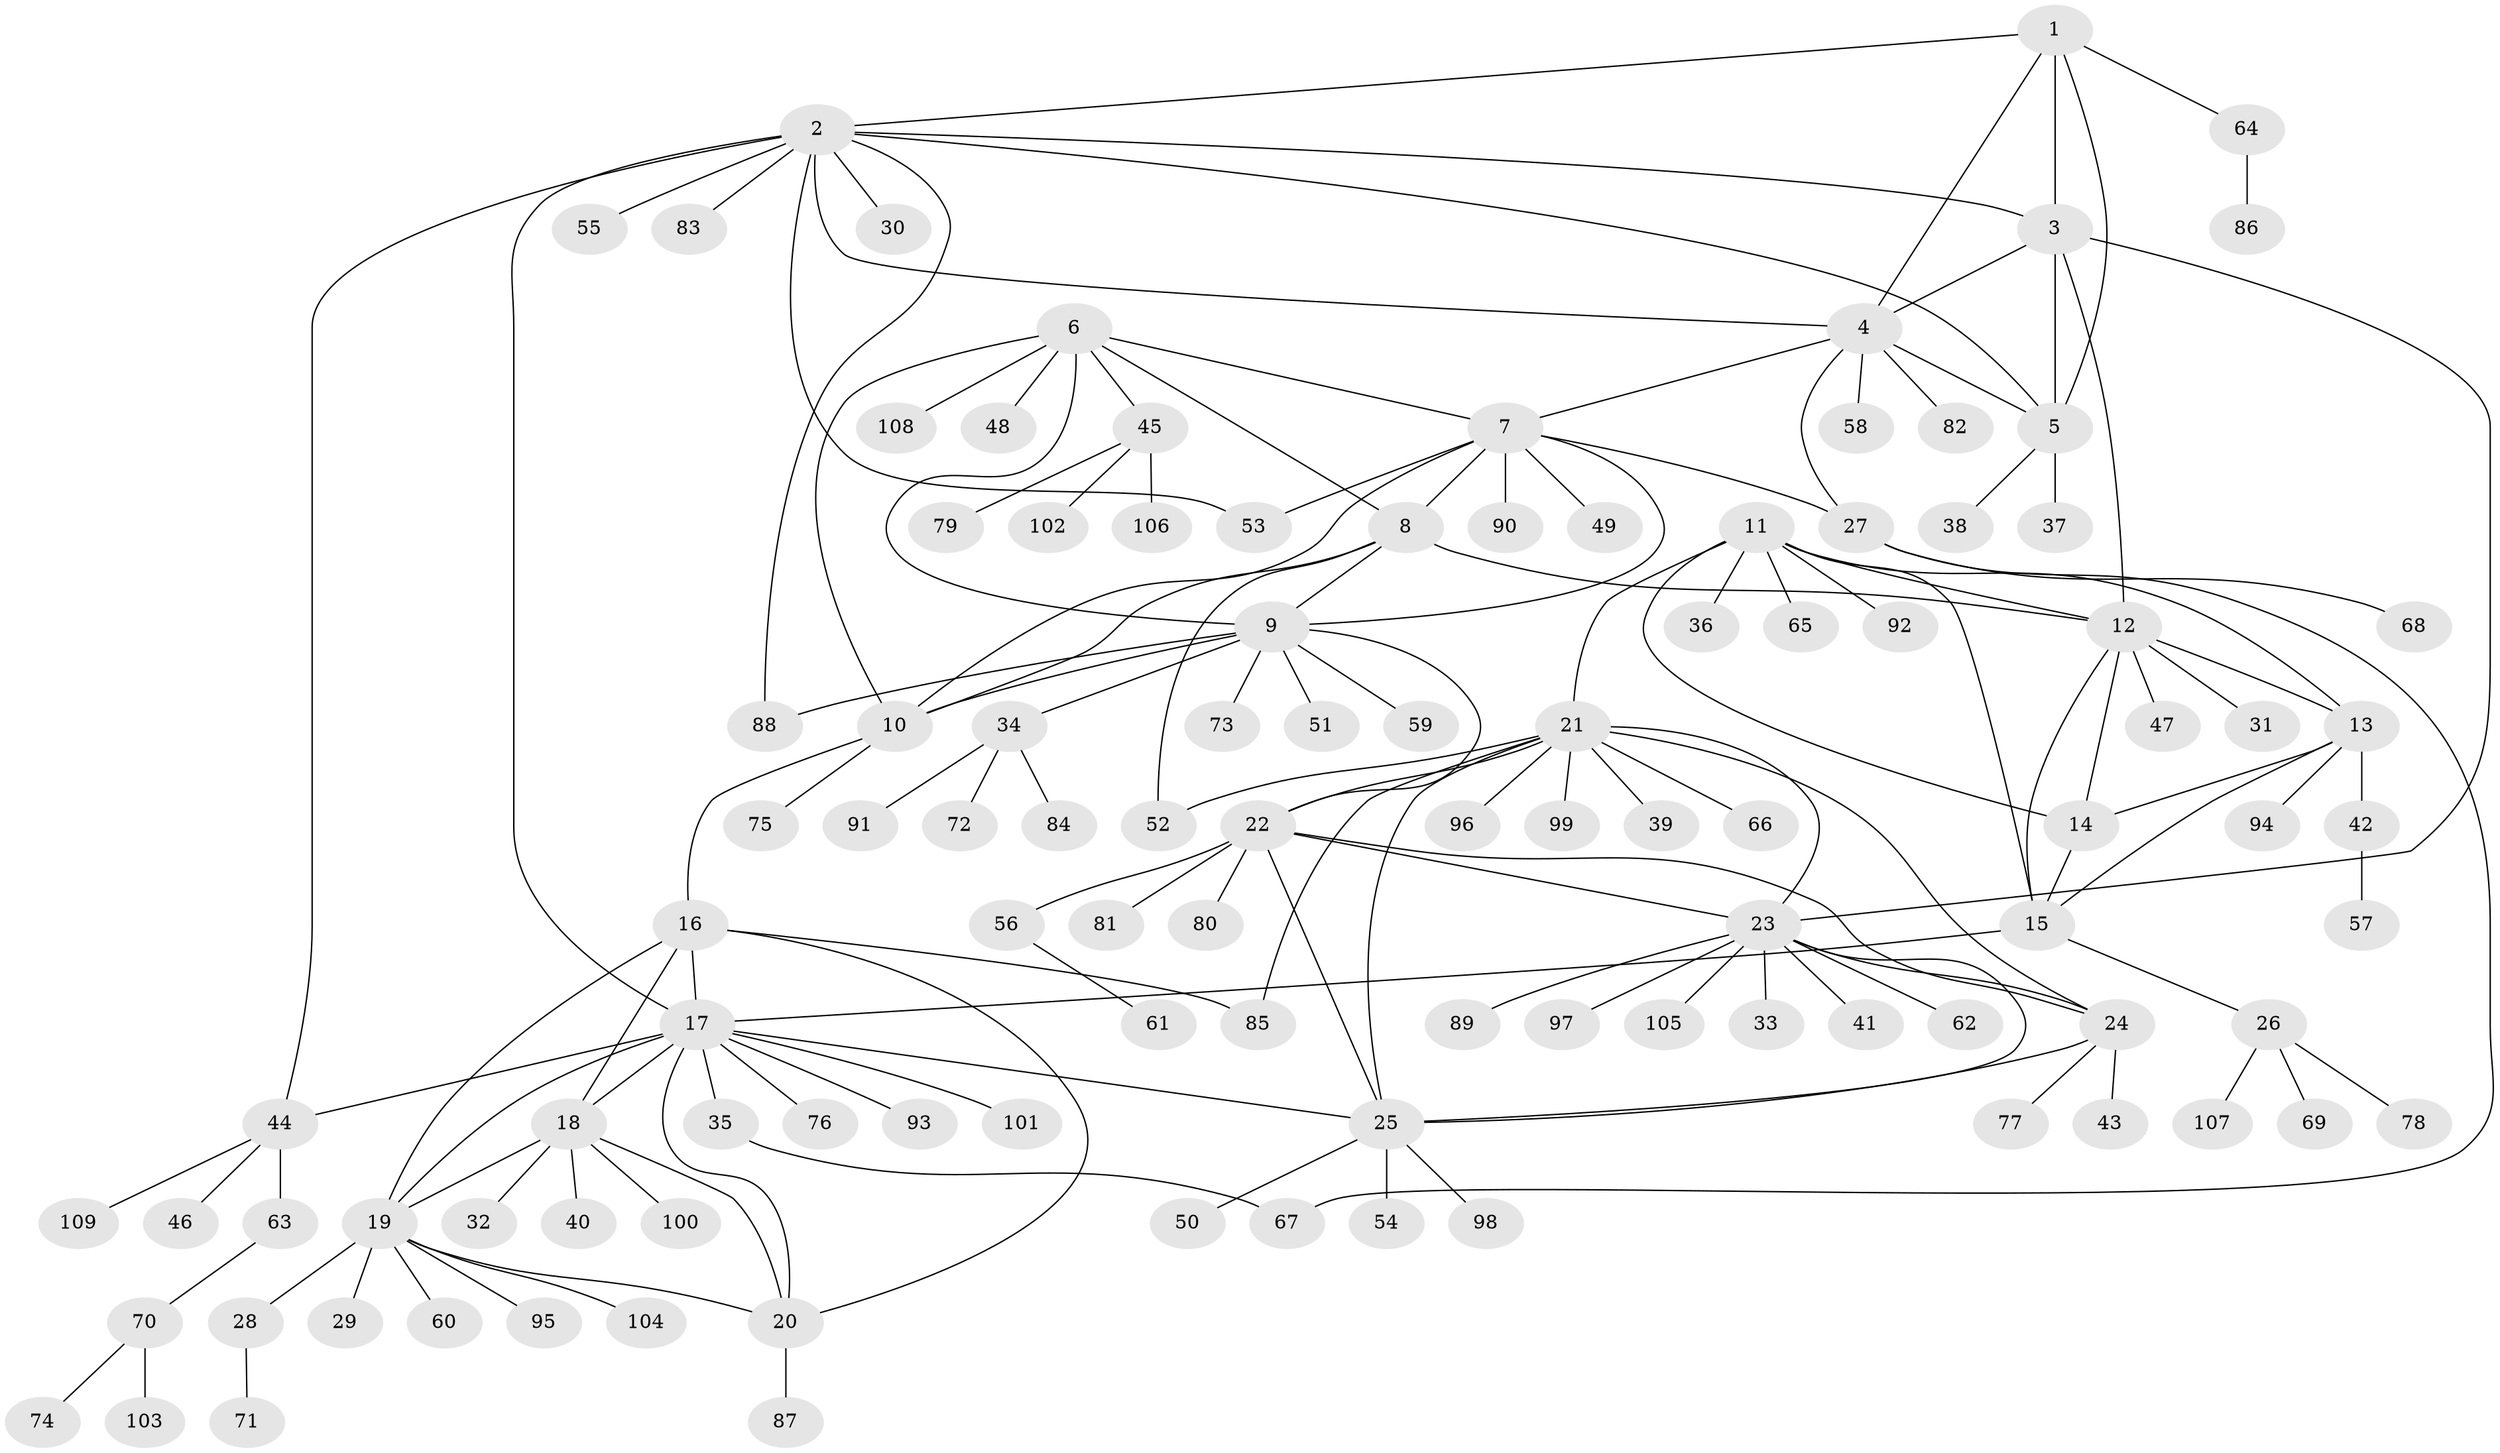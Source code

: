 // Generated by graph-tools (version 1.1) at 2025/37/03/09/25 02:37:19]
// undirected, 109 vertices, 151 edges
graph export_dot {
graph [start="1"]
  node [color=gray90,style=filled];
  1;
  2;
  3;
  4;
  5;
  6;
  7;
  8;
  9;
  10;
  11;
  12;
  13;
  14;
  15;
  16;
  17;
  18;
  19;
  20;
  21;
  22;
  23;
  24;
  25;
  26;
  27;
  28;
  29;
  30;
  31;
  32;
  33;
  34;
  35;
  36;
  37;
  38;
  39;
  40;
  41;
  42;
  43;
  44;
  45;
  46;
  47;
  48;
  49;
  50;
  51;
  52;
  53;
  54;
  55;
  56;
  57;
  58;
  59;
  60;
  61;
  62;
  63;
  64;
  65;
  66;
  67;
  68;
  69;
  70;
  71;
  72;
  73;
  74;
  75;
  76;
  77;
  78;
  79;
  80;
  81;
  82;
  83;
  84;
  85;
  86;
  87;
  88;
  89;
  90;
  91;
  92;
  93;
  94;
  95;
  96;
  97;
  98;
  99;
  100;
  101;
  102;
  103;
  104;
  105;
  106;
  107;
  108;
  109;
  1 -- 2;
  1 -- 3;
  1 -- 4;
  1 -- 5;
  1 -- 64;
  2 -- 3;
  2 -- 4;
  2 -- 5;
  2 -- 17;
  2 -- 30;
  2 -- 44;
  2 -- 53;
  2 -- 55;
  2 -- 83;
  2 -- 88;
  3 -- 4;
  3 -- 5;
  3 -- 12;
  3 -- 23;
  4 -- 5;
  4 -- 7;
  4 -- 27;
  4 -- 58;
  4 -- 82;
  5 -- 37;
  5 -- 38;
  6 -- 7;
  6 -- 8;
  6 -- 9;
  6 -- 10;
  6 -- 45;
  6 -- 48;
  6 -- 108;
  7 -- 8;
  7 -- 9;
  7 -- 10;
  7 -- 27;
  7 -- 49;
  7 -- 53;
  7 -- 90;
  8 -- 9;
  8 -- 10;
  8 -- 12;
  8 -- 52;
  9 -- 10;
  9 -- 22;
  9 -- 34;
  9 -- 51;
  9 -- 59;
  9 -- 73;
  9 -- 88;
  10 -- 16;
  10 -- 75;
  11 -- 12;
  11 -- 13;
  11 -- 14;
  11 -- 15;
  11 -- 21;
  11 -- 36;
  11 -- 65;
  11 -- 92;
  12 -- 13;
  12 -- 14;
  12 -- 15;
  12 -- 31;
  12 -- 47;
  13 -- 14;
  13 -- 15;
  13 -- 42;
  13 -- 94;
  14 -- 15;
  15 -- 17;
  15 -- 26;
  16 -- 17;
  16 -- 18;
  16 -- 19;
  16 -- 20;
  16 -- 85;
  17 -- 18;
  17 -- 19;
  17 -- 20;
  17 -- 25;
  17 -- 35;
  17 -- 44;
  17 -- 76;
  17 -- 93;
  17 -- 101;
  18 -- 19;
  18 -- 20;
  18 -- 32;
  18 -- 40;
  18 -- 100;
  19 -- 20;
  19 -- 28;
  19 -- 29;
  19 -- 60;
  19 -- 95;
  19 -- 104;
  20 -- 87;
  21 -- 22;
  21 -- 23;
  21 -- 24;
  21 -- 25;
  21 -- 39;
  21 -- 52;
  21 -- 66;
  21 -- 85;
  21 -- 96;
  21 -- 99;
  22 -- 23;
  22 -- 24;
  22 -- 25;
  22 -- 56;
  22 -- 80;
  22 -- 81;
  23 -- 24;
  23 -- 25;
  23 -- 33;
  23 -- 41;
  23 -- 62;
  23 -- 89;
  23 -- 97;
  23 -- 105;
  24 -- 25;
  24 -- 43;
  24 -- 77;
  25 -- 50;
  25 -- 54;
  25 -- 98;
  26 -- 69;
  26 -- 78;
  26 -- 107;
  27 -- 67;
  27 -- 68;
  28 -- 71;
  34 -- 72;
  34 -- 84;
  34 -- 91;
  35 -- 67;
  42 -- 57;
  44 -- 46;
  44 -- 63;
  44 -- 109;
  45 -- 79;
  45 -- 102;
  45 -- 106;
  56 -- 61;
  63 -- 70;
  64 -- 86;
  70 -- 74;
  70 -- 103;
}
